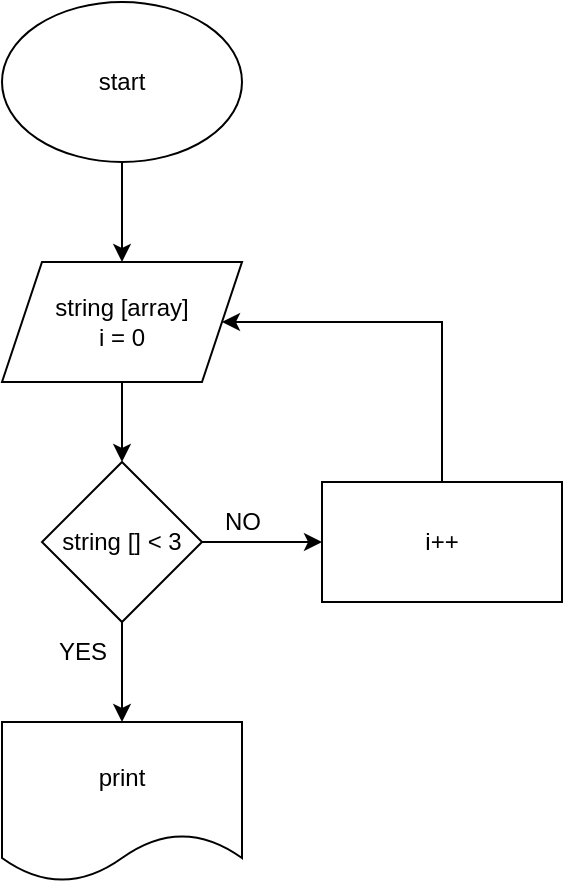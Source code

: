 <mxfile version="20.2.8" type="device"><diagram id="hNf9VRzMpsh27v4g8yXf" name="Страница 1"><mxGraphModel dx="1038" dy="547" grid="1" gridSize="10" guides="1" tooltips="1" connect="1" arrows="1" fold="1" page="1" pageScale="1" pageWidth="827" pageHeight="1169" math="0" shadow="0"><root><mxCell id="0"/><mxCell id="1" parent="0"/><mxCell id="0ao64spQOTbIEQ2HJiWk-3" value="" style="edgeStyle=orthogonalEdgeStyle;rounded=0;orthogonalLoop=1;jettySize=auto;html=1;" edge="1" parent="1" source="0ao64spQOTbIEQ2HJiWk-1"><mxGeometry relative="1" as="geometry"><mxPoint x="250" y="200" as="targetPoint"/></mxGeometry></mxCell><mxCell id="0ao64spQOTbIEQ2HJiWk-1" value="start" style="ellipse;whiteSpace=wrap;html=1;" vertex="1" parent="1"><mxGeometry x="190" y="70" width="120" height="80" as="geometry"/></mxCell><mxCell id="0ao64spQOTbIEQ2HJiWk-7" value="" style="edgeStyle=orthogonalEdgeStyle;rounded=0;orthogonalLoop=1;jettySize=auto;html=1;" edge="1" parent="1" source="0ao64spQOTbIEQ2HJiWk-5" target="0ao64spQOTbIEQ2HJiWk-6"><mxGeometry relative="1" as="geometry"/></mxCell><mxCell id="0ao64spQOTbIEQ2HJiWk-5" value="string [array]&lt;br&gt;i = 0" style="shape=parallelogram;perimeter=parallelogramPerimeter;whiteSpace=wrap;html=1;fixedSize=1;" vertex="1" parent="1"><mxGeometry x="190" y="200" width="120" height="60" as="geometry"/></mxCell><mxCell id="0ao64spQOTbIEQ2HJiWk-9" value="" style="edgeStyle=orthogonalEdgeStyle;rounded=0;orthogonalLoop=1;jettySize=auto;html=1;" edge="1" parent="1" source="0ao64spQOTbIEQ2HJiWk-6" target="0ao64spQOTbIEQ2HJiWk-8"><mxGeometry relative="1" as="geometry"/></mxCell><mxCell id="0ao64spQOTbIEQ2HJiWk-11" value="" style="edgeStyle=orthogonalEdgeStyle;rounded=0;orthogonalLoop=1;jettySize=auto;html=1;" edge="1" parent="1" source="0ao64spQOTbIEQ2HJiWk-6" target="0ao64spQOTbIEQ2HJiWk-10"><mxGeometry relative="1" as="geometry"/></mxCell><mxCell id="0ao64spQOTbIEQ2HJiWk-6" value="string [] &amp;lt; 3" style="rhombus;whiteSpace=wrap;html=1;" vertex="1" parent="1"><mxGeometry x="210" y="300" width="80" height="80" as="geometry"/></mxCell><mxCell id="0ao64spQOTbIEQ2HJiWk-8" value="print" style="shape=document;whiteSpace=wrap;html=1;boundedLbl=1;" vertex="1" parent="1"><mxGeometry x="190" y="430" width="120" height="80" as="geometry"/></mxCell><mxCell id="0ao64spQOTbIEQ2HJiWk-10" value="i++" style="whiteSpace=wrap;html=1;" vertex="1" parent="1"><mxGeometry x="350" y="310" width="120" height="60" as="geometry"/></mxCell><mxCell id="0ao64spQOTbIEQ2HJiWk-13" value="" style="endArrow=classic;html=1;rounded=0;exitX=0.5;exitY=0;exitDx=0;exitDy=0;entryX=1;entryY=0.5;entryDx=0;entryDy=0;" edge="1" parent="1" source="0ao64spQOTbIEQ2HJiWk-10" target="0ao64spQOTbIEQ2HJiWk-5"><mxGeometry width="50" height="50" relative="1" as="geometry"><mxPoint x="390" y="300" as="sourcePoint"/><mxPoint x="440" y="250" as="targetPoint"/><Array as="points"><mxPoint x="410" y="230"/></Array></mxGeometry></mxCell><mxCell id="0ao64spQOTbIEQ2HJiWk-15" value="YES" style="text;html=1;align=center;verticalAlign=middle;resizable=0;points=[];autosize=1;strokeColor=none;fillColor=none;" vertex="1" parent="1"><mxGeometry x="205" y="380" width="50" height="30" as="geometry"/></mxCell><mxCell id="0ao64spQOTbIEQ2HJiWk-16" value="NO" style="text;html=1;align=center;verticalAlign=middle;resizable=0;points=[];autosize=1;strokeColor=none;fillColor=none;" vertex="1" parent="1"><mxGeometry x="290" y="315" width="40" height="30" as="geometry"/></mxCell></root></mxGraphModel></diagram></mxfile>